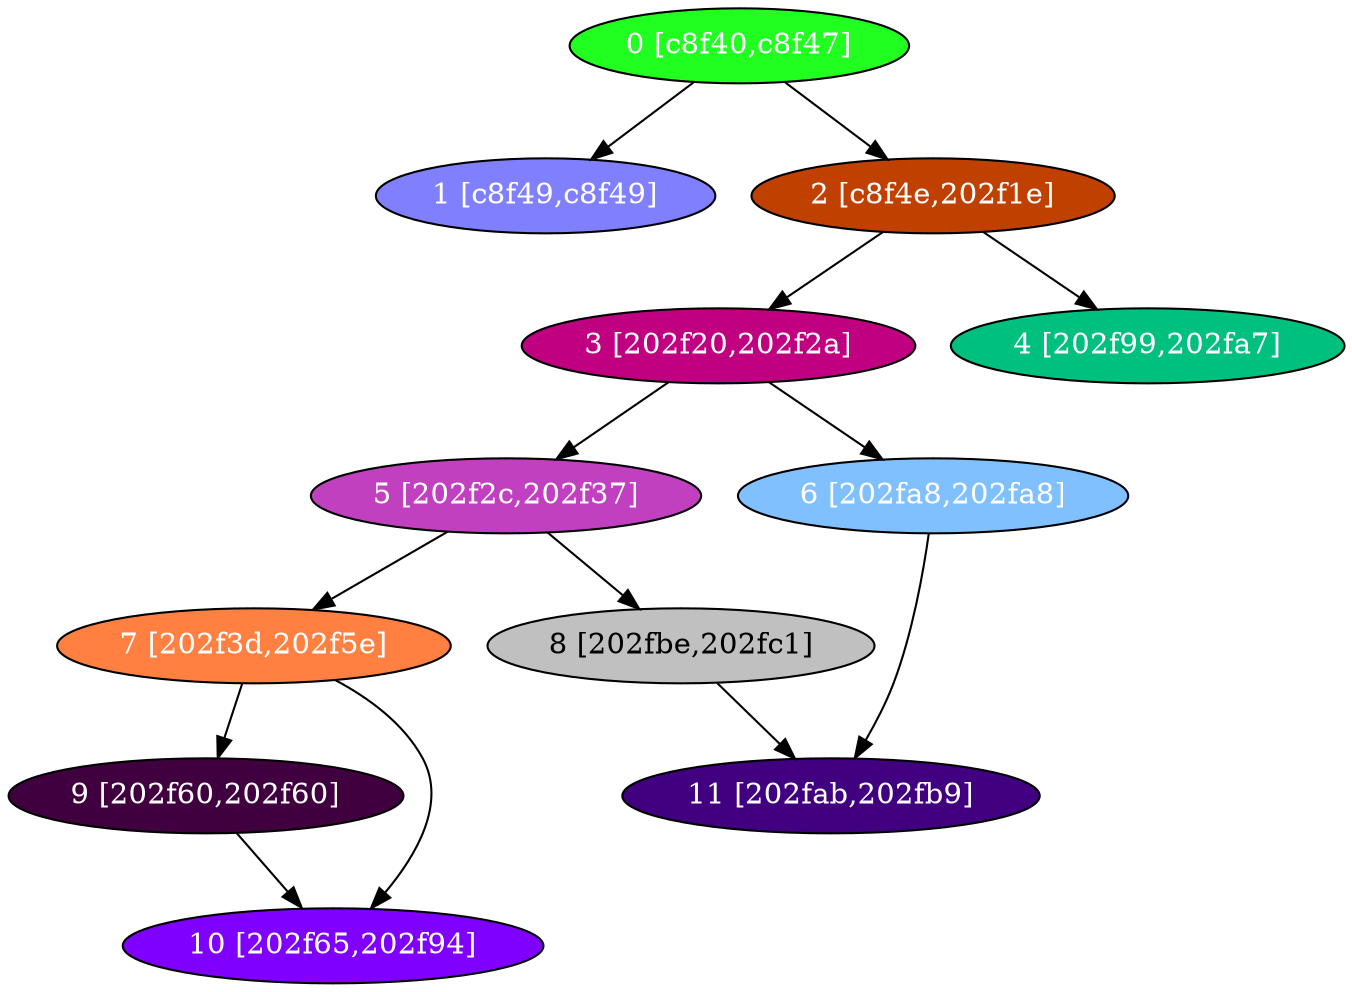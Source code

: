 diGraph libnss3{
	libnss3_0  [style=filled fillcolor="#20FF20" fontcolor="#ffffff" shape=oval label="0 [c8f40,c8f47]"]
	libnss3_1  [style=filled fillcolor="#8080FF" fontcolor="#ffffff" shape=oval label="1 [c8f49,c8f49]"]
	libnss3_2  [style=filled fillcolor="#C04000" fontcolor="#ffffff" shape=oval label="2 [c8f4e,202f1e]"]
	libnss3_3  [style=filled fillcolor="#C00080" fontcolor="#ffffff" shape=oval label="3 [202f20,202f2a]"]
	libnss3_4  [style=filled fillcolor="#00C080" fontcolor="#ffffff" shape=oval label="4 [202f99,202fa7]"]
	libnss3_5  [style=filled fillcolor="#C040C0" fontcolor="#ffffff" shape=oval label="5 [202f2c,202f37]"]
	libnss3_6  [style=filled fillcolor="#80C0FF" fontcolor="#ffffff" shape=oval label="6 [202fa8,202fa8]"]
	libnss3_7  [style=filled fillcolor="#FF8040" fontcolor="#ffffff" shape=oval label="7 [202f3d,202f5e]"]
	libnss3_8  [style=filled fillcolor="#C0C0C0" fontcolor="#000000" shape=oval label="8 [202fbe,202fc1]"]
	libnss3_9  [style=filled fillcolor="#400040" fontcolor="#ffffff" shape=oval label="9 [202f60,202f60]"]
	libnss3_a  [style=filled fillcolor="#8000FF" fontcolor="#ffffff" shape=oval label="10 [202f65,202f94]"]
	libnss3_b  [style=filled fillcolor="#400080" fontcolor="#ffffff" shape=oval label="11 [202fab,202fb9]"]

	libnss3_0 -> libnss3_1
	libnss3_0 -> libnss3_2
	libnss3_2 -> libnss3_3
	libnss3_2 -> libnss3_4
	libnss3_3 -> libnss3_5
	libnss3_3 -> libnss3_6
	libnss3_5 -> libnss3_7
	libnss3_5 -> libnss3_8
	libnss3_6 -> libnss3_b
	libnss3_7 -> libnss3_9
	libnss3_7 -> libnss3_a
	libnss3_8 -> libnss3_b
	libnss3_9 -> libnss3_a
}